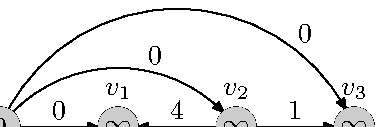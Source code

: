 input TEX;

save node, edge;
numeric node[]adj;	% store the first adj id
numeric edge[][]next; % store next adj
numeric edge[][]weight;

save nodeidx_min, nodeidx_max;
numeric nodeidx_min;
numeric nodeidx_max;

% for display
save gsize, node_frame;
numeric gsize;
pair node[]pos;
string node[]lbl_dir;
numeric edge[][]curve_dist;
numeric edge[][]lbl_arc;
string edge[][]lbl_dir;	% must use suffix of label
path node_frame;

vardef graph_edge(expr snode, enode, weight_v) :=
edge[snode][enode]weight := weight_v;
if unknown node[snode]adj:
	node[snode]adj := enode;
else:
	save tmp;
	numeric tmp;
	tmp := node[snode]adj;
	node[snode]adj := enode;
	edge[snode][enode]next := tmp;
fi;
enddef;

vardef graph_disp_node(expr snode, position, lbl_dir_v) :=
node[snode]pos := position * gsize;
node[snode]lbl_dir := lbl_dir_v;
enddef;

vardef graph_disp_edge(expr snode, enode, curve_dist_v, lbl_arc_v, lbl_dir_v) :=
edge[snode][enode]curve_dist := curve_dist_v;
edge[snode][enode]lbl_arc := lbl_arc_v;
edge[snode][enode]lbl_dir := lbl_dir_v;
enddef;

vardef graph_link_path(expr snode, enode) :=
	save spos, epos, mpos;
	pair spos, epos, mpos;
	spos := node[snode]pos;
	epos := node[enode]pos;
	mpos := (spos + epos) / 2;
	save oridir;
	pair oridir;
	oridir := unitvector direction 0.5 of (spos--epos);
	if known (edge[snode][enode]curve_dist):
		save newdir;
		pair newdir;
		if edge[snode][enode]curve_dist < 0:
			newdir := oridir rotated 90;
		else:
			newdir := oridir rotated -90;
		fi;
		newdir := newdir * abs(edge[snode][enode]curve_dist) * gsize;
		mpos := mpos + newdir;
	fi;
	save arrowpath;
	path arrowpath;
	arrowpath := spos..mpos..epos;

	arrowpath
enddef;

vardef graph_edge_path(expr snode, enode) :=
	save spos, epos;
	pair spos, epos;
	spos := node[snode]pos;
	epos := node[enode]pos;
	save arrowpath;
	path arrowpath;
	arrowpath := graph_link_path(snode, enode) cutbefore (node_frame shifted spos) cutafter (node_frame shifted epos);

	arrowpath
enddef;

vardef graph_simple_line(expr snode, enode) text line_modifier:=
save arrowpath;
path arrowpath;
arrowpath := graph_edge_path(snode, enode);
drawarrow arrowpath line_modifier;

if known edge[snode][enode]weight:
	save lbl_arc_v;
	numeric lbl_arc_v;
	if known edge[snode][enode]lbl_arc:
		lbl_arc_v := edge[snode][enode]lbl_arc * 2;
	else:
		lbl_arc_v := 1;
	fi;
	label.scantokens(edge[snode][enode]lbl_dir)
	(decimal(edge[snode][enode]weight), point lbl_arc_v of arrowpath);
fi;
enddef;

%%%%%%%%%%%%%%%%%%%%%%%%%%%%%%%%%%%%%%% bellman-ford algorithm %%%%%%%%%%%%%%%%%%%%%%%%%%%%%%%%%%%%%%%%%%%%%
numeric node[]dist;
numeric node[]pi;
boolean node[]accessed;

vardef INITIALIZE_SINGLE_SOURCE(expr snode) :=
	save nodeid;
	numeric nodeid;
	for nodeid := nodeidx_min upto nodeidx_max:
		node[nodeid]dist := infinity;
		node[nodeid]pi := infinity;
		node[nodeid]accessed := false;
	endfor;
	node[snode]dist := 0;
enddef;

vardef SMP_RELAX(expr unode, vnode) :=
	if (node[unode]dist <> infinity) and (node[vnode]dist > (node[unode]dist + edge[unode][vnode]weight)):
		node[vnode]dist := node[unode]dist + edge[unode][vnode]weight;
		node[vnode]pi := unode;
	fi;
enddef;

vardef BELLMAN_FORD_NODE(expr snode) :=
image(
	save fillcolor, valcolor;
	color fillcolor, valcolor;
	if node[snode]accessed:
		fillcolor := black;
		valcolor := white;
	else:
		fillcolor := .8 white;
		valcolor := black;
	fi;
	draw node_frame shifted node[snode]pos;
	fill node_frame shifted node[snode]pos withcolor fillcolor;
	save lbl;
	string lbl;
	if node[snode]dist = infinity:
		lbl := "\infty";
	else:
		lbl := decimal(node[snode]dist);
	fi;
	label(TEX("$" & lbl & "$"), node[snode]pos) withcolor valcolor;
	save lbl_rel_dir, lbl_dir_str;
	numeric lbl_rel_dir; string lbl_dir_str;
	lbl_dir_str := node[snode]lbl_dir;
	if lbl_dir_str = "rt":
		lbl_rel_dir := 0;
	elseif lbl_dir_str = "urt":
		lbl_rel_dir := 45;
	elseif lbl_dir_str = "top":
		lbl_rel_dir := 90;
	elseif lbl_dir_str = "ulft":
		lbl_rel_dir := 135;
	elseif lbl_dir_str = "lft":
		lbl_rel_dir := 180;
	elseif lbl_dir_str = "llft":
		lbl_rel_dir := 225;
	elseif lbl_dir_str = "bot":
		lbl_rel_dir := 270;
	elseif lbl_dir_str = "rlft":
		lbl_rel_dir := 315;
	else:
		errmessage "lbl_dir_str not known";
	fi;
	label.scantokens(node[snode]lbl_dir)(TEX("$v_{" & decimal(snode) & "}$"),
		node_frame intersectionpoint ((0,0)--((dir lbl_rel_dir) * gsize))) shifted node[snode]pos;
)
enddef;

vardef BELLMAN_FORD_IMAGE :=
image(
save nodeid;
numeric nodeid;
for nodeid := nodeidx_min upto nodeidx_max:
	if node[nodeid]pi <> infinity:
		draw graph_link_path(node[nodeid]pi, nodeid) withcolor .8 white withpen pencircle scaled 5;
	fi;
endfor;

for nodeid := nodeidx_min upto nodeidx_max:
	if known (node[nodeid]adj):
		save nextid;
		numeric nextid;
		nextid := node[nodeid]adj;
		forever:
			graph_simple_line(nodeid, nextid);
			exitif unknown edge[nodeid][nextid]next;
			nextid := edge[nodeid][nextid]next;
		endfor;
	fi;
endfor;
for nodeid := nodeidx_min upto nodeidx_max:
	draw BELLMAN_FORD_NODE(nodeid);
endfor;
)
enddef;

%%%%%%%%%%%%%%%%%%%%%%%%%%%%%%%%%%%%%% graph data %%%%%%%%%%%%%%%%%%%%%%%%%%%%%%%%%%%%%%%%%%%%%%%%%%%%%%%%%
vardef ADD_GRAPH_NODE(expr idx, position, lbl_dir_v) :=
graph_disp_node(idx, position, lbl_dir_v);
enddef;

vardef ADD_GRAPH_EDGE(expr sidx, eidx, weight_v, curve_dist_v, lbl_pos_v, lbl_dir_v) :=
graph_edge(sidx, eidx, weight_v);
graph_disp_edge(sidx, eidx, curve_dist_v, lbl_pos_v, lbl_dir_v);
enddef;

% node data
nodeidx_min := 0;
nodeidx_max := 5;

gsize := 1.5cm;

ADD_GRAPH_NODE(0, (0,0), "lft");
ADD_GRAPH_NODE(1, (1,0), "top");
ADD_GRAPH_NODE(2, (2,0), "top");
ADD_GRAPH_NODE(3, (3,0), "top");
ADD_GRAPH_NODE(4, (2,-1), "rt");
ADD_GRAPH_NODE(5, (2,-2), "bot");

ADD_GRAPH_EDGE(0, 1, 0,  0, 0.5, "top");
ADD_GRAPH_EDGE(0, 2, 0, -0.5, 0.6, "urt");
ADD_GRAPH_EDGE(0, 3, 0, -1, 0.8, "urt");
ADD_GRAPH_EDGE(0, 4, 0, 0.5, 0.2, "rt");
ADD_GRAPH_EDGE(0, 5, 0, 0.8, 0.8, "bot");

ADD_GRAPH_EDGE(2, 1, 4, 0, 0.5, "top");
ADD_GRAPH_EDGE(5, 1, 5, -0.4, 0.8, "lft");
ADD_GRAPH_EDGE(4, 2, -6, 0, 0.8, "rt");
ADD_GRAPH_EDGE(2, 3, 1, 0, 0.5, "top");
ADD_GRAPH_EDGE(1, 4, 3, 0, 0.5, "urt");
ADD_GRAPH_EDGE(3, 4, 5, 0, 0.5, "rt");
ADD_GRAPH_EDGE(5, 4, 10, 0.1, 0.5, "rt");
ADD_GRAPH_EDGE(3, 5, -4, -0.4, 0.8, "rt");
ADD_GRAPH_EDGE(4, 5, -8, 0.1, 0.5, "lft");

node_frame := fullcircle scaled .5cm;

%%%%%
save figidx;
numeric figidx;
figidx := 1;

vardef output_bellman_ford_image :=
beginfig(figidx);
draw BELLMAN_FORD_IMAGE;
endfig;
figidx := figidx + 1;
enddef;


%%%%%%%%%%%%%%%%%%%%%%%%%%%%%%%%%%%%%%%%%% output %%%%%%%%%%%%%%%%%%%%%%%%%%%%%%%%%%
vardef ALGO_BELLMAN_FORD(expr snode) :=
INITIALIZE_SINGLE_SOURCE(snode);
output_bellman_ford_image;

for i := 1 upto (nodeidx_max - nodeidx_min + 1):
	save nodeid;
	numeric nodeid;
	for nodeid := nodeidx_min upto nodeidx_max:
		if known (node[nodeid]adj):
			save nextid;
			numeric nextid;
			nextid := node[nodeid]adj;
			forever:
				SMP_RELAX(nodeid, nextid);
				exitif unknown edge[nodeid][nextid]next;
				nextid := edge[nodeid][nextid]next;
			endfor;
		fi;
		node[nodeid]accessed := true;
	endfor;
	output_bellman_ford_image;
endfor;

save ret;
boolean ret;
ret := true;

save nodeid;
numeric nodeid;
for nodeid := nodeidx_min upto nodeidx_max:
	if known (node[nodeid]adj):
		save nextid;
		numeric nextid;
		nextid := node[nodeid]adj;
		forever:
			if node[nextid]dist > node[nodeid]dist + edge[nodeid][nextid]weight:
				ret := false;
			fi;
			exitif not ret;
			exitif unknown edge[nodeid][nextid]next;
			nextid := edge[nodeid][nextid]next;
		endfor;
	fi;
	exitif not ret;
endfor;

if not ret:
	message "bellman_ford start from  " & decimal(snode) & " return: false";
fi;
enddef;

ALGO_BELLMAN_FORD(0);

end;
